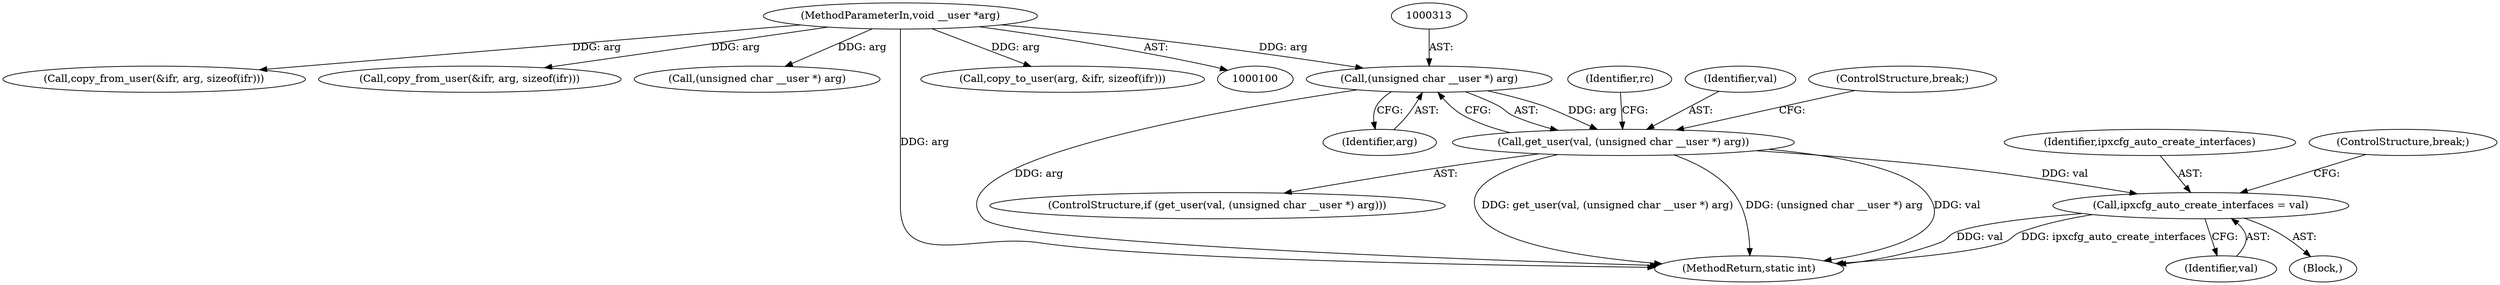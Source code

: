digraph "0_linux_ee0d8d8482345ff97a75a7d747efc309f13b0d80@pointer" {
"1000312" [label="(Call,(unsigned char __user *) arg)"];
"1000102" [label="(MethodParameterIn,void __user *arg)"];
"1000310" [label="(Call,get_user(val, (unsigned char __user *) arg))"];
"1000319" [label="(Call,ipxcfg_auto_create_interfaces = val)"];
"1000317" [label="(Identifier,rc)"];
"1000311" [label="(Identifier,val)"];
"1000314" [label="(Identifier,arg)"];
"1000319" [label="(Call,ipxcfg_auto_create_interfaces = val)"];
"1000123" [label="(Call,copy_from_user(&ifr, arg, sizeof(ifr)))"];
"1000320" [label="(Identifier,ipxcfg_auto_create_interfaces)"];
"1000321" [label="(Identifier,val)"];
"1000217" [label="(Call,copy_from_user(&ifr, arg, sizeof(ifr)))"];
"1000331" [label="(Call,(unsigned char __user *) arg)"];
"1000310" [label="(Call,get_user(val, (unsigned char __user *) arg))"];
"1000343" [label="(MethodReturn,static int)"];
"1000102" [label="(MethodParameterIn,void __user *arg)"];
"1000315" [label="(ControlStructure,break;)"];
"1000309" [label="(ControlStructure,if (get_user(val, (unsigned char __user *) arg)))"];
"1000113" [label="(Block,)"];
"1000291" [label="(Call,copy_to_user(arg, &ifr, sizeof(ifr)))"];
"1000322" [label="(ControlStructure,break;)"];
"1000312" [label="(Call,(unsigned char __user *) arg)"];
"1000312" -> "1000310"  [label="AST: "];
"1000312" -> "1000314"  [label="CFG: "];
"1000313" -> "1000312"  [label="AST: "];
"1000314" -> "1000312"  [label="AST: "];
"1000310" -> "1000312"  [label="CFG: "];
"1000312" -> "1000343"  [label="DDG: arg"];
"1000312" -> "1000310"  [label="DDG: arg"];
"1000102" -> "1000312"  [label="DDG: arg"];
"1000102" -> "1000100"  [label="AST: "];
"1000102" -> "1000343"  [label="DDG: arg"];
"1000102" -> "1000123"  [label="DDG: arg"];
"1000102" -> "1000217"  [label="DDG: arg"];
"1000102" -> "1000291"  [label="DDG: arg"];
"1000102" -> "1000331"  [label="DDG: arg"];
"1000310" -> "1000309"  [label="AST: "];
"1000311" -> "1000310"  [label="AST: "];
"1000315" -> "1000310"  [label="CFG: "];
"1000317" -> "1000310"  [label="CFG: "];
"1000310" -> "1000343"  [label="DDG: get_user(val, (unsigned char __user *) arg)"];
"1000310" -> "1000343"  [label="DDG: (unsigned char __user *) arg"];
"1000310" -> "1000343"  [label="DDG: val"];
"1000310" -> "1000319"  [label="DDG: val"];
"1000319" -> "1000113"  [label="AST: "];
"1000319" -> "1000321"  [label="CFG: "];
"1000320" -> "1000319"  [label="AST: "];
"1000321" -> "1000319"  [label="AST: "];
"1000322" -> "1000319"  [label="CFG: "];
"1000319" -> "1000343"  [label="DDG: val"];
"1000319" -> "1000343"  [label="DDG: ipxcfg_auto_create_interfaces"];
}
